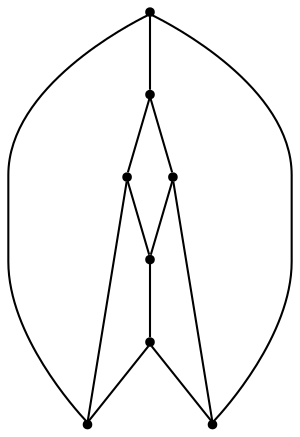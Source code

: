 graph {
  node [shape=point,comment="{\"directed\":false,\"doi\":\"10.1007/978-3-642-36763-2_14\",\"figure\":\"2 (1)\"}"]

  v0 [pos="1519.4776935944278,714.0342535979381"]
  v1 [pos="1433.4699214104476,799.9942117796679"]
  v2 [pos="1476.475907099631,714.0342535979381"]
  v3 [pos="1433.4699214104473,757.016394704363"]
  v4 [pos="1433.4699214104476,628.07454977098"]
  v5 [pos="1347.4620219781523,714.0342535979381"]
  v6 [pos="1433.4699214104476,671.0523668462849"]
  v7 [pos="1390.468007667336,714.0342535979381"]

  v0 -- v1 [id="-1",pos="1519.4776935944278,714.0342535979381 1520.150105501668,761.8795943517848 1481.3429324544309,800.6609392251526 1433.4699214104476,799.9942117796679"]
  v5 -- v7 [id="-2",pos="1347.4620219781523,714.0342535979381 1390.468007667336,714.0342535979381 1390.468007667336,714.0342535979381 1390.468007667336,714.0342535979381"]
  v1 -- v3 [id="-3",pos="1433.4699214104476,799.9942117796679 1433.4699214104473,757.016394704363 1433.4699214104473,757.016394704363 1433.4699214104473,757.016394704363"]
  v6 -- v4 [id="-4",pos="1433.4699214104476,671.0523668462849 1433.4699214104476,628.07454977098 1433.4699214104476,628.07454977098 1433.4699214104476,628.07454977098"]
  v2 -- v0 [id="-5",pos="1476.475907099631,714.0342535979381 1519.4776935944278,714.0342535979381 1519.4776935944278,714.0342535979381 1519.4776935944278,714.0342535979381"]
  v5 -- v4 [id="-6",pos="1347.4620219781523,714.0342535979381 1346.7959088624925,666.1889128440914 1385.6030819097298,627.4034347056825 1433.4699214104476,628.07454977098"]
  v7 -- v6 [id="-7",pos="1390.468007667336,714.0342535979381 1389.1431300261934,689.5636076595971 1408.9906859199896,669.7311845730533 1433.4699214104476,671.0523668462849"]
  v3 -- v7 [id="-8",pos="1433.4699214104473,757.016394704363 1408.9906859199896,758.3373226228229 1389.1431300261934,738.504899536279 1390.468007667336,714.0342535979381"]
  v6 -- v2 [id="-9",pos="1433.4699214104476,671.0523668462849 1457.9552011958563,669.7311845730533 1477.7986851435803,689.5636076595971 1476.475907099631,714.0342535979381"]
  v1 -- v5 [id="-10",pos="1433.4699214104476,799.9942117796679 1385.6030819097298,800.6609392251526 1346.7959088624925,761.8795943517848 1347.4620219781523,714.0342535979381"]
  v4 -- v0 [id="-11",pos="1433.4699214104476,628.07454977098 1481.3429324544309,627.4034347056825 1520.150105501668,666.1889128440914 1519.4776935944278,714.0342535979381"]
  v2 -- v3 [id="-12",pos="1476.475907099631,714.0342535979381 1477.7986851435803,738.504899536279 1457.9552011958563,758.3373226228229 1433.4699214104473,757.016394704363"]
}